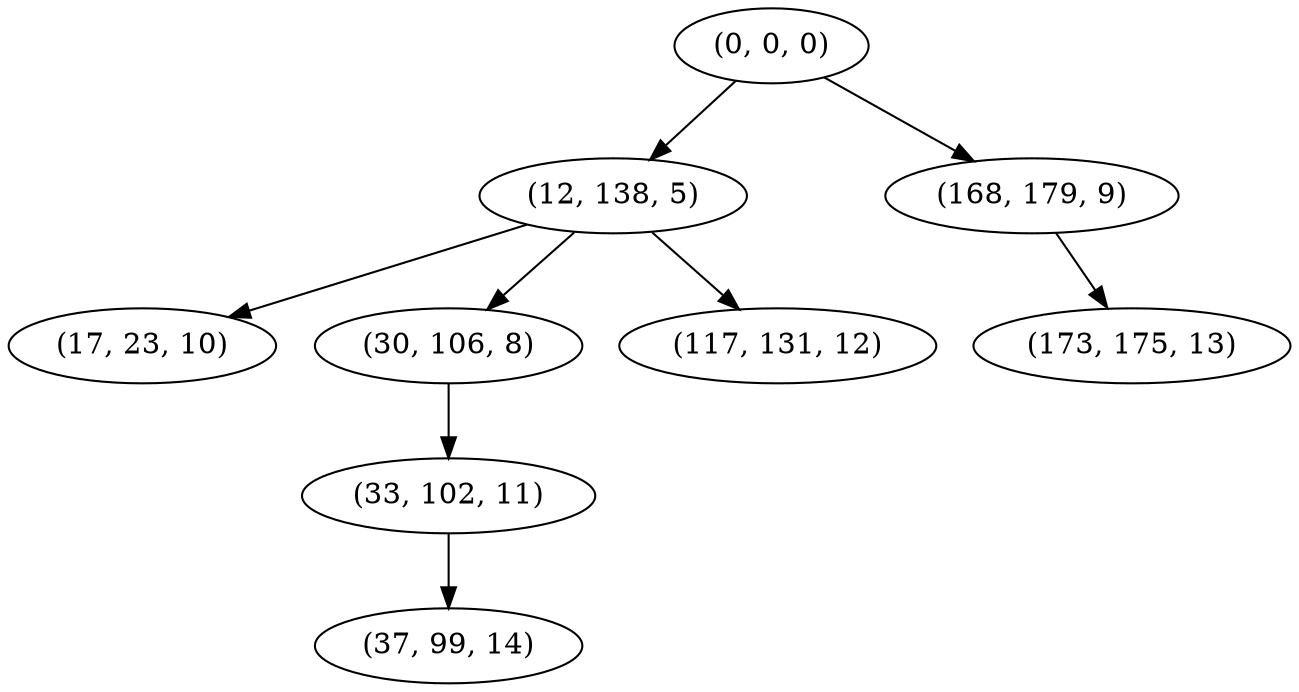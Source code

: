 digraph tree {
    "(0, 0, 0)";
    "(12, 138, 5)";
    "(17, 23, 10)";
    "(30, 106, 8)";
    "(33, 102, 11)";
    "(37, 99, 14)";
    "(117, 131, 12)";
    "(168, 179, 9)";
    "(173, 175, 13)";
    "(0, 0, 0)" -> "(12, 138, 5)";
    "(0, 0, 0)" -> "(168, 179, 9)";
    "(12, 138, 5)" -> "(17, 23, 10)";
    "(12, 138, 5)" -> "(30, 106, 8)";
    "(12, 138, 5)" -> "(117, 131, 12)";
    "(30, 106, 8)" -> "(33, 102, 11)";
    "(33, 102, 11)" -> "(37, 99, 14)";
    "(168, 179, 9)" -> "(173, 175, 13)";
}
